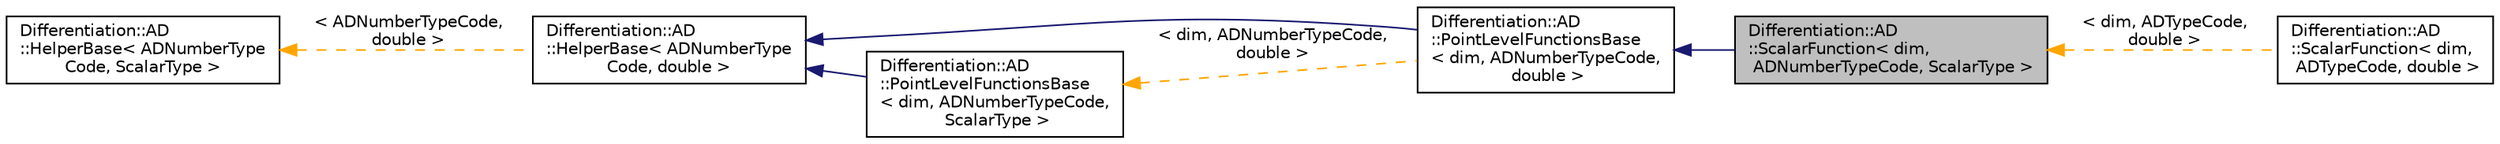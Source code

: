 digraph "Differentiation::AD::ScalarFunction&lt; dim, ADNumberTypeCode, ScalarType &gt;"
{
 // LATEX_PDF_SIZE
  edge [fontname="Helvetica",fontsize="10",labelfontname="Helvetica",labelfontsize="10"];
  node [fontname="Helvetica",fontsize="10",shape=record];
  rankdir="LR";
  Node1 [label="Differentiation::AD\l::ScalarFunction\< dim,\l ADNumberTypeCode, ScalarType \>",height=0.2,width=0.4,color="black", fillcolor="grey75", style="filled", fontcolor="black",tooltip=" "];
  Node2 -> Node1 [dir="back",color="midnightblue",fontsize="10",style="solid",fontname="Helvetica"];
  Node2 [label="Differentiation::AD\l::PointLevelFunctionsBase\l\< dim, ADNumberTypeCode,\l double \>",height=0.2,width=0.4,color="black", fillcolor="white", style="filled",URL="$classDifferentiation_1_1AD_1_1PointLevelFunctionsBase.html",tooltip=" "];
  Node3 -> Node2 [dir="back",color="midnightblue",fontsize="10",style="solid",fontname="Helvetica"];
  Node3 [label="Differentiation::AD\l::HelperBase\< ADNumberType\lCode, double \>",height=0.2,width=0.4,color="black", fillcolor="white", style="filled",URL="$classDifferentiation_1_1AD_1_1HelperBase.html",tooltip=" "];
  Node4 -> Node3 [dir="back",color="orange",fontsize="10",style="dashed",label=" \< ADNumberTypeCode,\l double \>" ,fontname="Helvetica"];
  Node4 [label="Differentiation::AD\l::HelperBase\< ADNumberType\lCode, ScalarType \>",height=0.2,width=0.4,color="black", fillcolor="white", style="filled",URL="$classDifferentiation_1_1AD_1_1HelperBase.html",tooltip=" "];
  Node5 -> Node2 [dir="back",color="orange",fontsize="10",style="dashed",label=" \< dim, ADNumberTypeCode,\l double \>" ,fontname="Helvetica"];
  Node5 [label="Differentiation::AD\l::PointLevelFunctionsBase\l\< dim, ADNumberTypeCode,\l ScalarType \>",height=0.2,width=0.4,color="black", fillcolor="white", style="filled",URL="$classDifferentiation_1_1AD_1_1PointLevelFunctionsBase.html",tooltip=" "];
  Node3 -> Node5 [dir="back",color="midnightblue",fontsize="10",style="solid",fontname="Helvetica"];
  Node1 -> Node6 [dir="back",color="orange",fontsize="10",style="dashed",label=" \< dim, ADTypeCode,\l double \>" ,fontname="Helvetica"];
  Node6 [label="Differentiation::AD\l::ScalarFunction\< dim,\l ADTypeCode, double \>",height=0.2,width=0.4,color="black", fillcolor="white", style="filled",URL="$classDifferentiation_1_1AD_1_1ScalarFunction.html",tooltip=" "];
}
